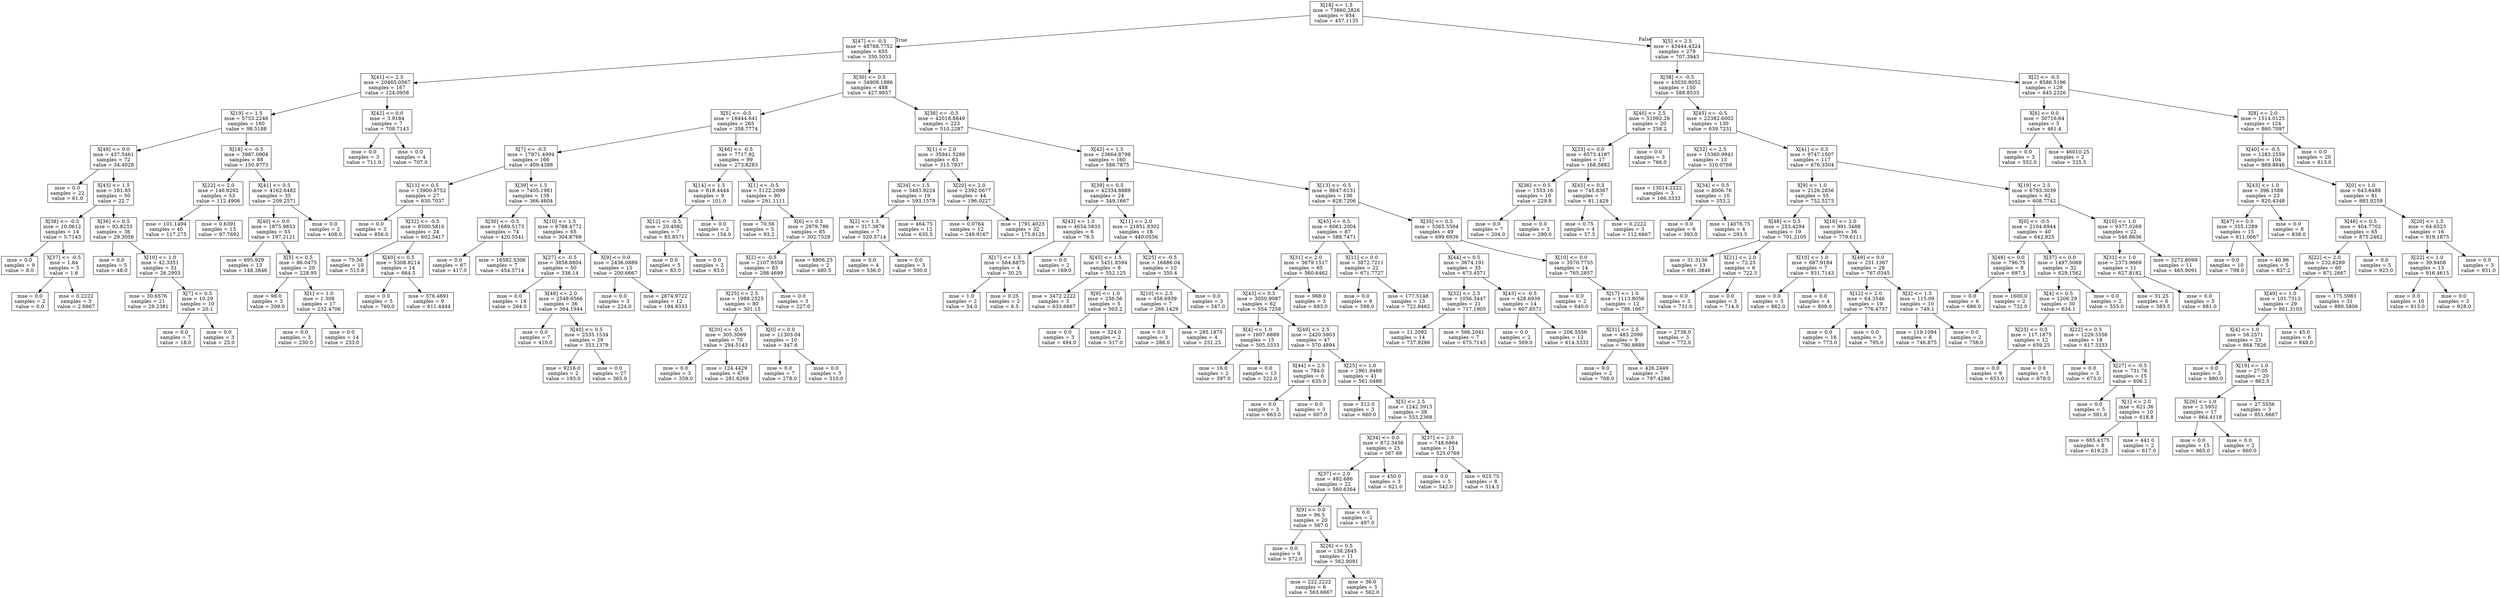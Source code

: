 digraph Tree {
node [shape=box] ;
0 [label="X[18] <= 1.5\nmse = 73860.2826\nsamples = 934\nvalue = 457.1135"] ;
1 [label="X[47] <= -0.5\nmse = 48768.7752\nsamples = 655\nvalue = 350.5053"] ;
0 -> 1 [labeldistance=2.5, labelangle=45, headlabel="True"] ;
2 [label="X[41] <= 2.5\nmse = 20465.0567\nsamples = 167\nvalue = 124.0958"] ;
1 -> 2 ;
3 [label="X[19] <= 1.5\nmse = 5753.2246\nsamples = 160\nvalue = 98.5188"] ;
2 -> 3 ;
4 [label="X[49] <= 0.0\nmse = 437.5461\nsamples = 72\nvalue = 34.4028"] ;
3 -> 4 ;
5 [label="mse = 0.0\nsamples = 22\nvalue = 61.0"] ;
4 -> 5 ;
6 [label="X[43] <= 1.5\nmse = 181.85\nsamples = 50\nvalue = 22.7"] ;
4 -> 6 ;
7 [label="X[38] <= -0.5\nmse = 10.0612\nsamples = 14\nvalue = 5.7143"] ;
6 -> 7 ;
8 [label="mse = 0.0\nsamples = 9\nvalue = 8.0"] ;
7 -> 8 ;
9 [label="X[37] <= -0.5\nmse = 1.84\nsamples = 5\nvalue = 1.6"] ;
7 -> 9 ;
10 [label="mse = 0.0\nsamples = 2\nvalue = 0.0"] ;
9 -> 10 ;
11 [label="mse = 0.2222\nsamples = 3\nvalue = 2.6667"] ;
9 -> 11 ;
12 [label="X[36] <= 0.5\nmse = 92.8233\nsamples = 36\nvalue = 29.3056"] ;
6 -> 12 ;
13 [label="mse = 0.0\nsamples = 5\nvalue = 48.0"] ;
12 -> 13 ;
14 [label="X[10] <= 1.0\nmse = 42.3351\nsamples = 31\nvalue = 26.2903"] ;
12 -> 14 ;
15 [label="mse = 30.6576\nsamples = 21\nvalue = 29.2381"] ;
14 -> 15 ;
16 [label="X[7] <= 0.5\nmse = 10.29\nsamples = 10\nvalue = 20.1"] ;
14 -> 16 ;
17 [label="mse = 0.0\nsamples = 7\nvalue = 18.0"] ;
16 -> 17 ;
18 [label="mse = 0.0\nsamples = 3\nvalue = 25.0"] ;
16 -> 18 ;
19 [label="X[18] <= -0.5\nmse = 3987.0904\nsamples = 88\nvalue = 150.9773"] ;
3 -> 19 ;
20 [label="X[22] <= 2.0\nmse = 146.9292\nsamples = 53\nvalue = 112.4906"] ;
19 -> 20 ;
21 [label="mse = 101.1494\nsamples = 40\nvalue = 117.275"] ;
20 -> 21 ;
22 [label="mse = 0.6391\nsamples = 13\nvalue = 97.7692"] ;
20 -> 22 ;
23 [label="X[41] <= 0.5\nmse = 4162.6482\nsamples = 35\nvalue = 209.2571"] ;
19 -> 23 ;
24 [label="X[40] <= 0.0\nmse = 1875.9853\nsamples = 33\nvalue = 197.2121"] ;
23 -> 24 ;
25 [label="mse = 695.929\nsamples = 13\nvalue = 148.3846"] ;
24 -> 25 ;
26 [label="X[5] <= 0.5\nmse = 86.0475\nsamples = 20\nvalue = 228.95"] ;
24 -> 26 ;
27 [label="mse = 98.0\nsamples = 3\nvalue = 209.0"] ;
26 -> 27 ;
28 [label="X[1] <= 1.0\nmse = 1.308\nsamples = 17\nvalue = 232.4706"] ;
26 -> 28 ;
29 [label="mse = 0.0\nsamples = 3\nvalue = 230.0"] ;
28 -> 29 ;
30 [label="mse = 0.0\nsamples = 14\nvalue = 233.0"] ;
28 -> 30 ;
31 [label="mse = 0.0\nsamples = 2\nvalue = 408.0"] ;
23 -> 31 ;
32 [label="X[42] <= 0.0\nmse = 3.9184\nsamples = 7\nvalue = 708.7143"] ;
2 -> 32 ;
33 [label="mse = 0.0\nsamples = 3\nvalue = 711.0"] ;
32 -> 33 ;
34 [label="mse = 0.0\nsamples = 4\nvalue = 707.0"] ;
32 -> 34 ;
35 [label="X[30] <= 0.5\nmse = 34909.1986\nsamples = 488\nvalue = 427.9857"] ;
1 -> 35 ;
36 [label="X[5] <= -0.5\nmse = 18444.641\nsamples = 265\nvalue = 358.7774"] ;
35 -> 36 ;
37 [label="X[7] <= -0.5\nmse = 17971.4994\nsamples = 166\nvalue = 409.4398"] ;
36 -> 37 ;
38 [label="X[11] <= 0.5\nmse = 13900.8752\nsamples = 27\nvalue = 630.7037"] ;
37 -> 38 ;
39 [label="mse = 0.0\nsamples = 3\nvalue = 856.0"] ;
38 -> 39 ;
40 [label="X[32] <= -0.5\nmse = 8500.5816\nsamples = 24\nvalue = 602.5417"] ;
38 -> 40 ;
41 [label="mse = 70.56\nsamples = 10\nvalue = 515.8"] ;
40 -> 41 ;
42 [label="X[40] <= 0.5\nmse = 5308.8214\nsamples = 14\nvalue = 664.5"] ;
40 -> 42 ;
43 [label="mse = 0.0\nsamples = 5\nvalue = 760.0"] ;
42 -> 43 ;
44 [label="mse = 376.4691\nsamples = 9\nvalue = 611.4444"] ;
42 -> 44 ;
45 [label="X[39] <= 1.5\nmse = 7405.1981\nsamples = 139\nvalue = 366.4604"] ;
37 -> 45 ;
46 [label="X[30] <= -0.5\nmse = 1689.5173\nsamples = 74\nvalue = 420.5541"] ;
45 -> 46 ;
47 [label="mse = 0.0\nsamples = 67\nvalue = 417.0"] ;
46 -> 47 ;
48 [label="mse = 16582.5306\nsamples = 7\nvalue = 454.5714"] ;
46 -> 48 ;
49 [label="X[10] <= 1.5\nmse = 6788.4772\nsamples = 65\nvalue = 304.8769"] ;
45 -> 49 ;
50 [label="X[27] <= -0.5\nmse = 3858.8804\nsamples = 50\nvalue = 336.14"] ;
49 -> 50 ;
51 [label="mse = 0.0\nsamples = 14\nvalue = 264.0"] ;
50 -> 51 ;
52 [label="X[48] <= 2.0\nmse = 2548.6566\nsamples = 36\nvalue = 364.1944"] ;
50 -> 52 ;
53 [label="mse = 0.0\nsamples = 7\nvalue = 410.0"] ;
52 -> 53 ;
54 [label="X[40] <= 0.5\nmse = 2535.1534\nsamples = 29\nvalue = 353.1379"] ;
52 -> 54 ;
55 [label="mse = 9216.0\nsamples = 2\nvalue = 193.0"] ;
54 -> 55 ;
56 [label="mse = 0.0\nsamples = 27\nvalue = 365.0"] ;
54 -> 56 ;
57 [label="X[9] <= 0.0\nmse = 2436.0889\nsamples = 15\nvalue = 200.6667"] ;
49 -> 57 ;
58 [label="mse = 0.0\nsamples = 3\nvalue = 224.0"] ;
57 -> 58 ;
59 [label="mse = 2874.9722\nsamples = 12\nvalue = 194.8333"] ;
57 -> 59 ;
60 [label="X[46] <= -0.5\nmse = 7717.92\nsamples = 99\nvalue = 273.8283"] ;
36 -> 60 ;
61 [label="X[14] <= 1.5\nmse = 818.4444\nsamples = 9\nvalue = 101.0"] ;
60 -> 61 ;
62 [label="X[12] <= -0.5\nmse = 20.4082\nsamples = 7\nvalue = 85.8571"] ;
61 -> 62 ;
63 [label="mse = 0.0\nsamples = 5\nvalue = 83.0"] ;
62 -> 63 ;
64 [label="mse = 0.0\nsamples = 2\nvalue = 93.0"] ;
62 -> 64 ;
65 [label="mse = 0.0\nsamples = 2\nvalue = 154.0"] ;
61 -> 65 ;
66 [label="X[1] <= -0.5\nmse = 5122.2099\nsamples = 90\nvalue = 291.1111"] ;
60 -> 66 ;
67 [label="mse = 70.56\nsamples = 5\nvalue = 93.2"] ;
66 -> 67 ;
68 [label="X[6] <= 0.5\nmse = 2979.786\nsamples = 85\nvalue = 302.7529"] ;
66 -> 68 ;
69 [label="X[2] <= -0.5\nmse = 2107.9358\nsamples = 83\nvalue = 298.4699"] ;
68 -> 69 ;
70 [label="X[25] <= 2.5\nmse = 1988.2525\nsamples = 80\nvalue = 301.15"] ;
69 -> 70 ;
71 [label="X[20] <= -0.5\nmse = 305.3069\nsamples = 70\nvalue = 294.5143"] ;
70 -> 71 ;
72 [label="mse = 0.0\nsamples = 3\nvalue = 359.0"] ;
71 -> 72 ;
73 [label="mse = 124.4429\nsamples = 67\nvalue = 291.6269"] ;
71 -> 73 ;
74 [label="X[0] <= 0.0\nmse = 11303.04\nsamples = 10\nvalue = 347.6"] ;
70 -> 74 ;
75 [label="mse = 0.0\nsamples = 7\nvalue = 278.0"] ;
74 -> 75 ;
76 [label="mse = 0.0\nsamples = 3\nvalue = 510.0"] ;
74 -> 76 ;
77 [label="mse = 0.0\nsamples = 3\nvalue = 227.0"] ;
69 -> 77 ;
78 [label="mse = 6806.25\nsamples = 2\nvalue = 480.5"] ;
68 -> 78 ;
79 [label="X[38] <= -0.5\nmse = 42018.8849\nsamples = 223\nvalue = 510.2287"] ;
35 -> 79 ;
80 [label="X[1] <= 2.0\nmse = 35941.5288\nsamples = 63\nvalue = 315.7937"] ;
79 -> 80 ;
81 [label="X[34] <= 1.5\nmse = 3483.9224\nsamples = 19\nvalue = 593.1579"] ;
80 -> 81 ;
82 [label="X[2] <= 1.5\nmse = 317.3878\nsamples = 7\nvalue = 520.5714"] ;
81 -> 82 ;
83 [label="mse = 0.0\nsamples = 4\nvalue = 536.0"] ;
82 -> 83 ;
84 [label="mse = 0.0\nsamples = 3\nvalue = 500.0"] ;
82 -> 84 ;
85 [label="mse = 464.75\nsamples = 12\nvalue = 635.5"] ;
81 -> 85 ;
86 [label="X[20] <= 2.0\nmse = 2392.0677\nsamples = 44\nvalue = 196.0227"] ;
80 -> 86 ;
87 [label="mse = 0.0764\nsamples = 12\nvalue = 249.9167"] ;
86 -> 87 ;
88 [label="mse = 1791.4023\nsamples = 32\nvalue = 175.8125"] ;
86 -> 88 ;
89 [label="X[42] <= 1.5\nmse = 23664.8798\nsamples = 160\nvalue = 586.7875"] ;
79 -> 89 ;
90 [label="X[39] <= 0.5\nmse = 42334.8889\nsamples = 24\nvalue = 349.1667"] ;
89 -> 90 ;
91 [label="X[43] <= 1.0\nmse = 4654.5833\nsamples = 6\nvalue = 76.5"] ;
90 -> 91 ;
92 [label="X[17] <= 1.5\nmse = 564.6875\nsamples = 4\nvalue = 30.25"] ;
91 -> 92 ;
93 [label="mse = 1.0\nsamples = 2\nvalue = 54.0"] ;
92 -> 93 ;
94 [label="mse = 0.25\nsamples = 2\nvalue = 6.5"] ;
92 -> 94 ;
95 [label="mse = 0.0\nsamples = 2\nvalue = 169.0"] ;
91 -> 95 ;
96 [label="X[11] <= 2.0\nmse = 21851.8302\nsamples = 18\nvalue = 440.0556"] ;
90 -> 96 ;
97 [label="X[45] <= 1.5\nmse = 5451.8594\nsamples = 8\nvalue = 552.125"] ;
96 -> 97 ;
98 [label="mse = 3472.2222\nsamples = 3\nvalue = 633.6667"] ;
97 -> 98 ;
99 [label="X[9] <= 1.0\nmse = 256.56\nsamples = 5\nvalue = 503.2"] ;
97 -> 99 ;
100 [label="mse = 0.0\nsamples = 3\nvalue = 494.0"] ;
99 -> 100 ;
101 [label="mse = 324.0\nsamples = 2\nvalue = 517.0"] ;
99 -> 101 ;
102 [label="X[25] <= -0.5\nmse = 16886.04\nsamples = 10\nvalue = 350.4"] ;
96 -> 102 ;
103 [label="X[10] <= 2.5\nmse = 458.6939\nsamples = 7\nvalue = 266.1429"] ;
102 -> 103 ;
104 [label="mse = 0.0\nsamples = 3\nvalue = 286.0"] ;
103 -> 104 ;
105 [label="mse = 285.1875\nsamples = 4\nvalue = 251.25"] ;
103 -> 105 ;
106 [label="mse = 0.0\nsamples = 3\nvalue = 547.0"] ;
102 -> 106 ;
107 [label="X[13] <= -0.5\nmse = 8647.6131\nsamples = 136\nvalue = 628.7206"] ;
89 -> 107 ;
108 [label="X[45] <= 0.5\nmse = 6061.2004\nsamples = 87\nvalue = 588.7471"] ;
107 -> 108 ;
109 [label="X[31] <= 2.0\nmse = 3679.1517\nsamples = 65\nvalue = 560.6462"] ;
108 -> 109 ;
110 [label="X[43] <= 0.5\nmse = 3050.9087\nsamples = 62\nvalue = 554.7258"] ;
109 -> 110 ;
111 [label="X[4] <= 1.0\nmse = 1807.6889\nsamples = 15\nvalue = 505.3333"] ;
110 -> 111 ;
112 [label="mse = 16.0\nsamples = 2\nvalue = 397.0"] ;
111 -> 112 ;
113 [label="mse = 0.0\nsamples = 13\nvalue = 522.0"] ;
111 -> 113 ;
114 [label="X[49] <= 2.5\nmse = 2420.5903\nsamples = 47\nvalue = 570.4894"] ;
110 -> 114 ;
115 [label="X[44] <= 2.5\nmse = 784.0\nsamples = 6\nvalue = 635.0"] ;
114 -> 115 ;
116 [label="mse = 0.0\nsamples = 3\nvalue = 663.0"] ;
115 -> 116 ;
117 [label="mse = 0.0\nsamples = 3\nvalue = 607.0"] ;
115 -> 117 ;
118 [label="X[25] <= 1.0\nmse = 1961.9488\nsamples = 41\nvalue = 561.0488"] ;
114 -> 118 ;
119 [label="mse = 512.0\nsamples = 3\nvalue = 660.0"] ;
118 -> 119 ;
120 [label="X[5] <= 2.5\nmse = 1242.3913\nsamples = 38\nvalue = 553.2368"] ;
118 -> 120 ;
121 [label="X[34] <= 0.0\nmse = 872.3456\nsamples = 25\nvalue = 567.88"] ;
120 -> 121 ;
122 [label="X[37] <= 2.0\nmse = 492.686\nsamples = 22\nvalue = 560.6364"] ;
121 -> 122 ;
123 [label="X[9] <= 0.0\nmse = 96.5\nsamples = 20\nvalue = 567.0"] ;
122 -> 123 ;
124 [label="mse = 0.0\nsamples = 9\nvalue = 572.0"] ;
123 -> 124 ;
125 [label="X[26] <= 0.5\nmse = 138.2645\nsamples = 11\nvalue = 562.9091"] ;
123 -> 125 ;
126 [label="mse = 222.2222\nsamples = 6\nvalue = 563.6667"] ;
125 -> 126 ;
127 [label="mse = 36.0\nsamples = 5\nvalue = 562.0"] ;
125 -> 127 ;
128 [label="mse = 0.0\nsamples = 2\nvalue = 497.0"] ;
122 -> 128 ;
129 [label="mse = 450.0\nsamples = 3\nvalue = 621.0"] ;
121 -> 129 ;
130 [label="X[37] <= 2.0\nmse = 748.6864\nsamples = 13\nvalue = 525.0769"] ;
120 -> 130 ;
131 [label="mse = 0.0\nsamples = 5\nvalue = 542.0"] ;
130 -> 131 ;
132 [label="mse = 925.75\nsamples = 8\nvalue = 514.5"] ;
130 -> 132 ;
133 [label="mse = 968.0\nsamples = 3\nvalue = 683.0"] ;
109 -> 133 ;
134 [label="X[11] <= 0.0\nmse = 3872.7211\nsamples = 22\nvalue = 671.7727"] ;
108 -> 134 ;
135 [label="mse = 0.0\nsamples = 9\nvalue = 598.0"] ;
134 -> 135 ;
136 [label="mse = 177.5148\nsamples = 13\nvalue = 722.8462"] ;
134 -> 136 ;
137 [label="X[35] <= 0.5\nmse = 5365.5594\nsamples = 49\nvalue = 699.6939"] ;
107 -> 137 ;
138 [label="X[44] <= 0.5\nmse = 3674.191\nsamples = 35\nvalue = 673.4571"] ;
137 -> 138 ;
139 [label="X[32] <= 2.5\nmse = 1056.3447\nsamples = 21\nvalue = 717.1905"] ;
138 -> 139 ;
140 [label="mse = 11.2092\nsamples = 14\nvalue = 737.9286"] ;
139 -> 140 ;
141 [label="mse = 566.2041\nsamples = 7\nvalue = 675.7143"] ;
139 -> 141 ;
142 [label="X[43] <= -0.5\nmse = 428.6939\nsamples = 14\nvalue = 607.8571"] ;
138 -> 142 ;
143 [label="mse = 0.0\nsamples = 2\nvalue = 569.0"] ;
142 -> 143 ;
144 [label="mse = 206.5556\nsamples = 12\nvalue = 614.3333"] ;
142 -> 144 ;
145 [label="X[10] <= 0.0\nmse = 3570.7755\nsamples = 14\nvalue = 765.2857"] ;
137 -> 145 ;
146 [label="mse = 0.0\nsamples = 2\nvalue = 640.0"] ;
145 -> 146 ;
147 [label="X[17] <= 1.0\nmse = 1113.8056\nsamples = 12\nvalue = 786.1667"] ;
145 -> 147 ;
148 [label="X[31] <= 2.5\nmse = 483.2099\nsamples = 9\nvalue = 790.8889"] ;
147 -> 148 ;
149 [label="mse = 9.0\nsamples = 2\nvalue = 768.0"] ;
148 -> 149 ;
150 [label="mse = 426.2449\nsamples = 7\nvalue = 797.4286"] ;
148 -> 150 ;
151 [label="mse = 2738.0\nsamples = 3\nvalue = 772.0"] ;
147 -> 151 ;
152 [label="X[5] <= 2.5\nmse = 43444.4324\nsamples = 279\nvalue = 707.3943"] ;
0 -> 152 [labeldistance=2.5, labelangle=-45, headlabel="False"] ;
153 [label="X[38] <= -0.5\nmse = 43030.8052\nsamples = 150\nvalue = 588.8533"] ;
152 -> 153 ;
154 [label="X[40] <= 2.5\nmse = 51092.26\nsamples = 20\nvalue = 258.2"] ;
153 -> 154 ;
155 [label="X[23] <= 0.0\nmse = 6573.4187\nsamples = 17\nvalue = 168.5882"] ;
154 -> 155 ;
156 [label="X[36] <= 0.5\nmse = 1553.16\nsamples = 10\nvalue = 229.8"] ;
155 -> 156 ;
157 [label="mse = 0.0\nsamples = 7\nvalue = 204.0"] ;
156 -> 157 ;
158 [label="mse = 0.0\nsamples = 3\nvalue = 290.0"] ;
156 -> 158 ;
159 [label="X[45] <= 0.5\nmse = 745.8367\nsamples = 7\nvalue = 81.1429"] ;
155 -> 159 ;
160 [label="mse = 0.75\nsamples = 4\nvalue = 57.5"] ;
159 -> 160 ;
161 [label="mse = 0.2222\nsamples = 3\nvalue = 112.6667"] ;
159 -> 161 ;
162 [label="mse = 0.0\nsamples = 3\nvalue = 766.0"] ;
154 -> 162 ;
163 [label="X[45] <= -0.5\nmse = 22382.6002\nsamples = 130\nvalue = 639.7231"] ;
153 -> 163 ;
164 [label="X[32] <= 2.5\nmse = 15360.9941\nsamples = 13\nvalue = 310.0769"] ;
163 -> 164 ;
165 [label="mse = 13014.2222\nsamples = 3\nvalue = 166.3333"] ;
164 -> 165 ;
166 [label="X[34] <= 0.5\nmse = 8006.76\nsamples = 10\nvalue = 353.2"] ;
164 -> 166 ;
167 [label="mse = 0.0\nsamples = 6\nvalue = 393.0"] ;
166 -> 167 ;
168 [label="mse = 14076.75\nsamples = 4\nvalue = 293.5"] ;
166 -> 168 ;
169 [label="X[41] <= 0.5\nmse = 9747.1507\nsamples = 117\nvalue = 676.3504"] ;
163 -> 169 ;
170 [label="X[9] <= 1.0\nmse = 2126.2856\nsamples = 55\nvalue = 752.5273"] ;
169 -> 170 ;
171 [label="X[48] <= 0.5\nmse = 253.4294\nsamples = 19\nvalue = 701.2105"] ;
170 -> 171 ;
172 [label="mse = 31.3136\nsamples = 13\nvalue = 691.3846"] ;
171 -> 172 ;
173 [label="X[21] <= 2.0\nmse = 72.25\nsamples = 6\nvalue = 722.5"] ;
171 -> 173 ;
174 [label="mse = 0.0\nsamples = 3\nvalue = 731.0"] ;
173 -> 174 ;
175 [label="mse = 0.0\nsamples = 3\nvalue = 714.0"] ;
173 -> 175 ;
176 [label="X[16] <= 2.0\nmse = 991.3488\nsamples = 36\nvalue = 779.6111"] ;
170 -> 176 ;
177 [label="X[10] <= 1.0\nmse = 687.9184\nsamples = 7\nvalue = 831.7143"] ;
176 -> 177 ;
178 [label="mse = 0.0\nsamples = 3\nvalue = 862.0"] ;
177 -> 178 ;
179 [label="mse = 0.0\nsamples = 4\nvalue = 809.0"] ;
177 -> 179 ;
180 [label="X[49] <= 0.0\nmse = 251.1367\nsamples = 29\nvalue = 767.0345"] ;
176 -> 180 ;
181 [label="X[12] <= 2.0\nmse = 64.3546\nsamples = 19\nvalue = 776.4737"] ;
180 -> 181 ;
182 [label="mse = 0.0\nsamples = 16\nvalue = 773.0"] ;
181 -> 182 ;
183 [label="mse = 0.0\nsamples = 3\nvalue = 795.0"] ;
181 -> 183 ;
184 [label="X[2] <= 1.5\nmse = 115.09\nsamples = 10\nvalue = 749.1"] ;
180 -> 184 ;
185 [label="mse = 119.1094\nsamples = 8\nvalue = 746.875"] ;
184 -> 185 ;
186 [label="mse = 0.0\nsamples = 2\nvalue = 758.0"] ;
184 -> 186 ;
187 [label="X[19] <= 2.5\nmse = 6793.3039\nsamples = 62\nvalue = 608.7742"] ;
169 -> 187 ;
188 [label="X[0] <= -0.5\nmse = 2104.6944\nsamples = 40\nvalue = 642.825"] ;
187 -> 188 ;
189 [label="X[48] <= 0.0\nmse = 796.75\nsamples = 8\nvalue = 697.5"] ;
188 -> 189 ;
190 [label="mse = 0.0\nsamples = 6\nvalue = 686.0"] ;
189 -> 190 ;
191 [label="mse = 1600.0\nsamples = 2\nvalue = 732.0"] ;
189 -> 191 ;
192 [label="X[37] <= 0.0\nmse = 1497.5068\nsamples = 32\nvalue = 629.1562"] ;
188 -> 192 ;
193 [label="X[4] <= 0.5\nmse = 1206.29\nsamples = 30\nvalue = 634.1"] ;
192 -> 193 ;
194 [label="X[23] <= 0.5\nmse = 117.1875\nsamples = 12\nvalue = 659.25"] ;
193 -> 194 ;
195 [label="mse = 0.0\nsamples = 9\nvalue = 653.0"] ;
194 -> 195 ;
196 [label="mse = 0.0\nsamples = 3\nvalue = 678.0"] ;
194 -> 196 ;
197 [label="X[22] <= 0.5\nmse = 1229.5556\nsamples = 18\nvalue = 617.3333"] ;
193 -> 197 ;
198 [label="mse = 0.0\nsamples = 3\nvalue = 673.0"] ;
197 -> 198 ;
199 [label="X[27] <= -0.5\nmse = 731.76\nsamples = 15\nvalue = 606.2"] ;
197 -> 199 ;
200 [label="mse = 0.0\nsamples = 5\nvalue = 581.0"] ;
199 -> 200 ;
201 [label="X[1] <= 2.0\nmse = 621.36\nsamples = 10\nvalue = 618.8"] ;
199 -> 201 ;
202 [label="mse = 665.4375\nsamples = 8\nvalue = 619.25"] ;
201 -> 202 ;
203 [label="mse = 441.0\nsamples = 2\nvalue = 617.0"] ;
201 -> 203 ;
204 [label="mse = 0.0\nsamples = 2\nvalue = 555.0"] ;
192 -> 204 ;
205 [label="X[10] <= 1.0\nmse = 9377.0269\nsamples = 22\nvalue = 546.8636"] ;
187 -> 205 ;
206 [label="X[31] <= 1.0\nmse = 2373.9669\nsamples = 11\nvalue = 627.8182"] ;
205 -> 206 ;
207 [label="mse = 31.25\nsamples = 6\nvalue = 583.5"] ;
206 -> 207 ;
208 [label="mse = 0.0\nsamples = 5\nvalue = 681.0"] ;
206 -> 208 ;
209 [label="mse = 3272.8099\nsamples = 11\nvalue = 465.9091"] ;
205 -> 209 ;
210 [label="X[2] <= -0.5\nmse = 8586.5196\nsamples = 129\nvalue = 845.2326"] ;
152 -> 210 ;
211 [label="X[6] <= 0.0\nmse = 30716.64\nsamples = 5\nvalue = 461.4"] ;
210 -> 211 ;
212 [label="mse = 0.0\nsamples = 3\nvalue = 552.0"] ;
211 -> 212 ;
213 [label="mse = 46010.25\nsamples = 2\nvalue = 325.5"] ;
211 -> 213 ;
214 [label="X[8] <= 2.0\nmse = 1514.0125\nsamples = 124\nvalue = 860.7097"] ;
210 -> 214 ;
215 [label="X[40] <= -0.5\nmse = 1283.2559\nsamples = 104\nvalue = 869.8846"] ;
214 -> 215 ;
216 [label="X[43] <= 1.0\nmse = 396.1588\nsamples = 23\nvalue = 820.4348"] ;
215 -> 216 ;
217 [label="X[47] <= 0.5\nmse = 355.1289\nsamples = 15\nvalue = 811.0667"] ;
216 -> 217 ;
218 [label="mse = 0.0\nsamples = 10\nvalue = 798.0"] ;
217 -> 218 ;
219 [label="mse = 40.96\nsamples = 5\nvalue = 837.2"] ;
217 -> 219 ;
220 [label="mse = 0.0\nsamples = 8\nvalue = 838.0"] ;
216 -> 220 ;
221 [label="X[0] <= 1.0\nmse = 643.6488\nsamples = 81\nvalue = 883.9259"] ;
215 -> 221 ;
222 [label="X[46] <= 0.5\nmse = 404.7702\nsamples = 65\nvalue = 875.2462"] ;
221 -> 222 ;
223 [label="X[22] <= 2.0\nmse = 232.6289\nsamples = 60\nvalue = 871.2667"] ;
222 -> 223 ;
224 [label="X[49] <= 1.0\nmse = 101.7313\nsamples = 29\nvalue = 861.3103"] ;
223 -> 224 ;
225 [label="X[4] <= 1.0\nmse = 58.2571\nsamples = 23\nvalue = 864.7826"] ;
224 -> 225 ;
226 [label="mse = 0.0\nsamples = 3\nvalue = 880.0"] ;
225 -> 226 ;
227 [label="X[19] <= 1.0\nmse = 27.05\nsamples = 20\nvalue = 862.5"] ;
225 -> 227 ;
228 [label="X[26] <= 1.0\nmse = 2.5952\nsamples = 17\nvalue = 864.4118"] ;
227 -> 228 ;
229 [label="mse = 0.0\nsamples = 15\nvalue = 865.0"] ;
228 -> 229 ;
230 [label="mse = 0.0\nsamples = 2\nvalue = 860.0"] ;
228 -> 230 ;
231 [label="mse = 27.5556\nsamples = 3\nvalue = 851.6667"] ;
227 -> 231 ;
232 [label="mse = 45.0\nsamples = 6\nvalue = 848.0"] ;
224 -> 232 ;
233 [label="mse = 175.5983\nsamples = 31\nvalue = 880.5806"] ;
223 -> 233 ;
234 [label="mse = 0.0\nsamples = 5\nvalue = 923.0"] ;
222 -> 234 ;
235 [label="X[20] <= 1.5\nmse = 64.6523\nsamples = 16\nvalue = 919.1875"] ;
221 -> 235 ;
236 [label="X[22] <= 1.0\nmse = 39.9408\nsamples = 13\nvalue = 916.4615"] ;
235 -> 236 ;
237 [label="mse = 0.0\nsamples = 10\nvalue = 913.0"] ;
236 -> 237 ;
238 [label="mse = 0.0\nsamples = 3\nvalue = 928.0"] ;
236 -> 238 ;
239 [label="mse = 0.0\nsamples = 3\nvalue = 931.0"] ;
235 -> 239 ;
240 [label="mse = 0.0\nsamples = 20\nvalue = 813.0"] ;
214 -> 240 ;
}